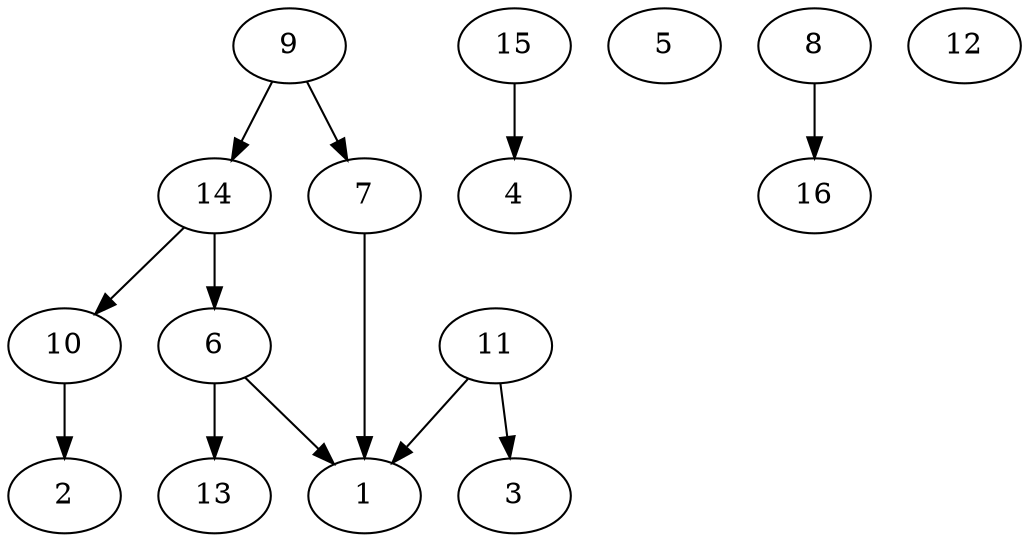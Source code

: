 digraph "Random_N16_EdgeDensity10%_P16.dot" {
	1	[Weight=10];
	2	[Weight=15];
	3	[Weight=12];
	4	[Weight=16];
	5	[Weight=32];
	6	[Weight=36];
	7	[Weight=34];
	8	[Weight=12];
	9	[Weight=25];
	10	[Weight=37];
	11	[Weight=29];
	12	[Weight=30];
	13	[Weight=37];
	14	[Weight=39];
	15	[Weight=32];
	16	[Weight=13];
	6 -> 1 [Weight=8];
	6 -> 13 [Weight=0];
	7 -> 1 [Weight=9];
	8 -> 16 [Weight=9];
	9 -> 7 [Weight=11];
	9 -> 14 [Weight=14];
	10 -> 2 [Weight=11];
	11 -> 1 [Weight=4];
	11 -> 3 [Weight=20];
	14 -> 6 [Weight=3];
	14 -> 10 [Weight=0];
	15 -> 4 [Weight=15];
}
